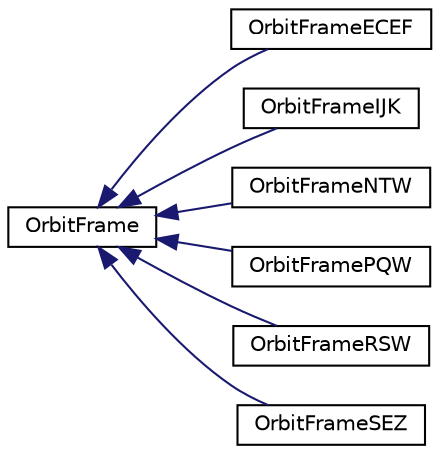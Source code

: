 digraph "Graphical Class Hierarchy"
{
 // LATEX_PDF_SIZE
  edge [fontname="Helvetica",fontsize="10",labelfontname="Helvetica",labelfontsize="10"];
  node [fontname="Helvetica",fontsize="10",shape=record];
  rankdir="LR";
  Node0 [label="OrbitFrame",height=0.2,width=0.4,color="black", fillcolor="white", style="filled",URL="$classOrbitFrame.html",tooltip="Abstract class representating an orbital reference frame."];
  Node0 -> Node1 [dir="back",color="midnightblue",fontsize="10",style="solid",fontname="Helvetica"];
  Node1 [label="OrbitFrameECEF",height=0.2,width=0.4,color="black", fillcolor="white", style="filled",URL="$classOrbitFrameECEF.html",tooltip="Earth-Centered, Earth-Fixed Satellite Coordinate System."];
  Node0 -> Node2 [dir="back",color="midnightblue",fontsize="10",style="solid",fontname="Helvetica"];
  Node2 [label="OrbitFrameIJK",height=0.2,width=0.4,color="black", fillcolor="white", style="filled",URL="$classOrbitFrameIJK.html",tooltip="Geocentric Orbit Coordinate System."];
  Node0 -> Node3 [dir="back",color="midnightblue",fontsize="10",style="solid",fontname="Helvetica"];
  Node3 [label="OrbitFrameNTW",height=0.2,width=0.4,color="black", fillcolor="white", style="filled",URL="$classOrbitFrameNTW.html",tooltip="NTW Satellite Coordinate System."];
  Node0 -> Node4 [dir="back",color="midnightblue",fontsize="10",style="solid",fontname="Helvetica"];
  Node4 [label="OrbitFramePQW",height=0.2,width=0.4,color="black", fillcolor="white", style="filled",URL="$classOrbitFramePQW.html",tooltip="Satellite Radial Coordinate System."];
  Node0 -> Node5 [dir="back",color="midnightblue",fontsize="10",style="solid",fontname="Helvetica"];
  Node5 [label="OrbitFrameRSW",height=0.2,width=0.4,color="black", fillcolor="white", style="filled",URL="$classOrbitFrameRSW.html",tooltip="RSW Satellite Coordinate System."];
  Node0 -> Node6 [dir="back",color="midnightblue",fontsize="10",style="solid",fontname="Helvetica"];
  Node6 [label="OrbitFrameSEZ",height=0.2,width=0.4,color="black", fillcolor="white", style="filled",URL="$classOrbitFrameSEZ.html",tooltip="Topocentric Horizon, SEZ, Satellite Coordinate System."];
}
